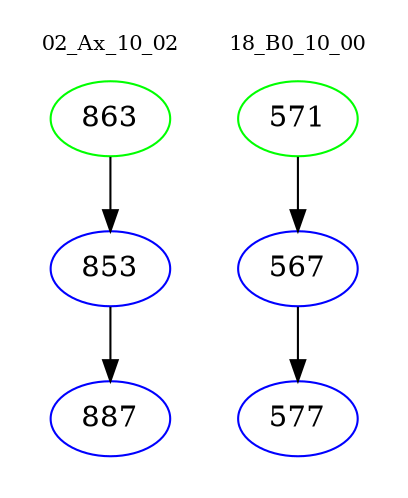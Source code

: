 digraph{
subgraph cluster_0 {
color = white
label = "02_Ax_10_02";
fontsize=10;
T0_863 [label="863", color="green"]
T0_863 -> T0_853 [color="black"]
T0_853 [label="853", color="blue"]
T0_853 -> T0_887 [color="black"]
T0_887 [label="887", color="blue"]
}
subgraph cluster_1 {
color = white
label = "18_B0_10_00";
fontsize=10;
T1_571 [label="571", color="green"]
T1_571 -> T1_567 [color="black"]
T1_567 [label="567", color="blue"]
T1_567 -> T1_577 [color="black"]
T1_577 [label="577", color="blue"]
}
}
